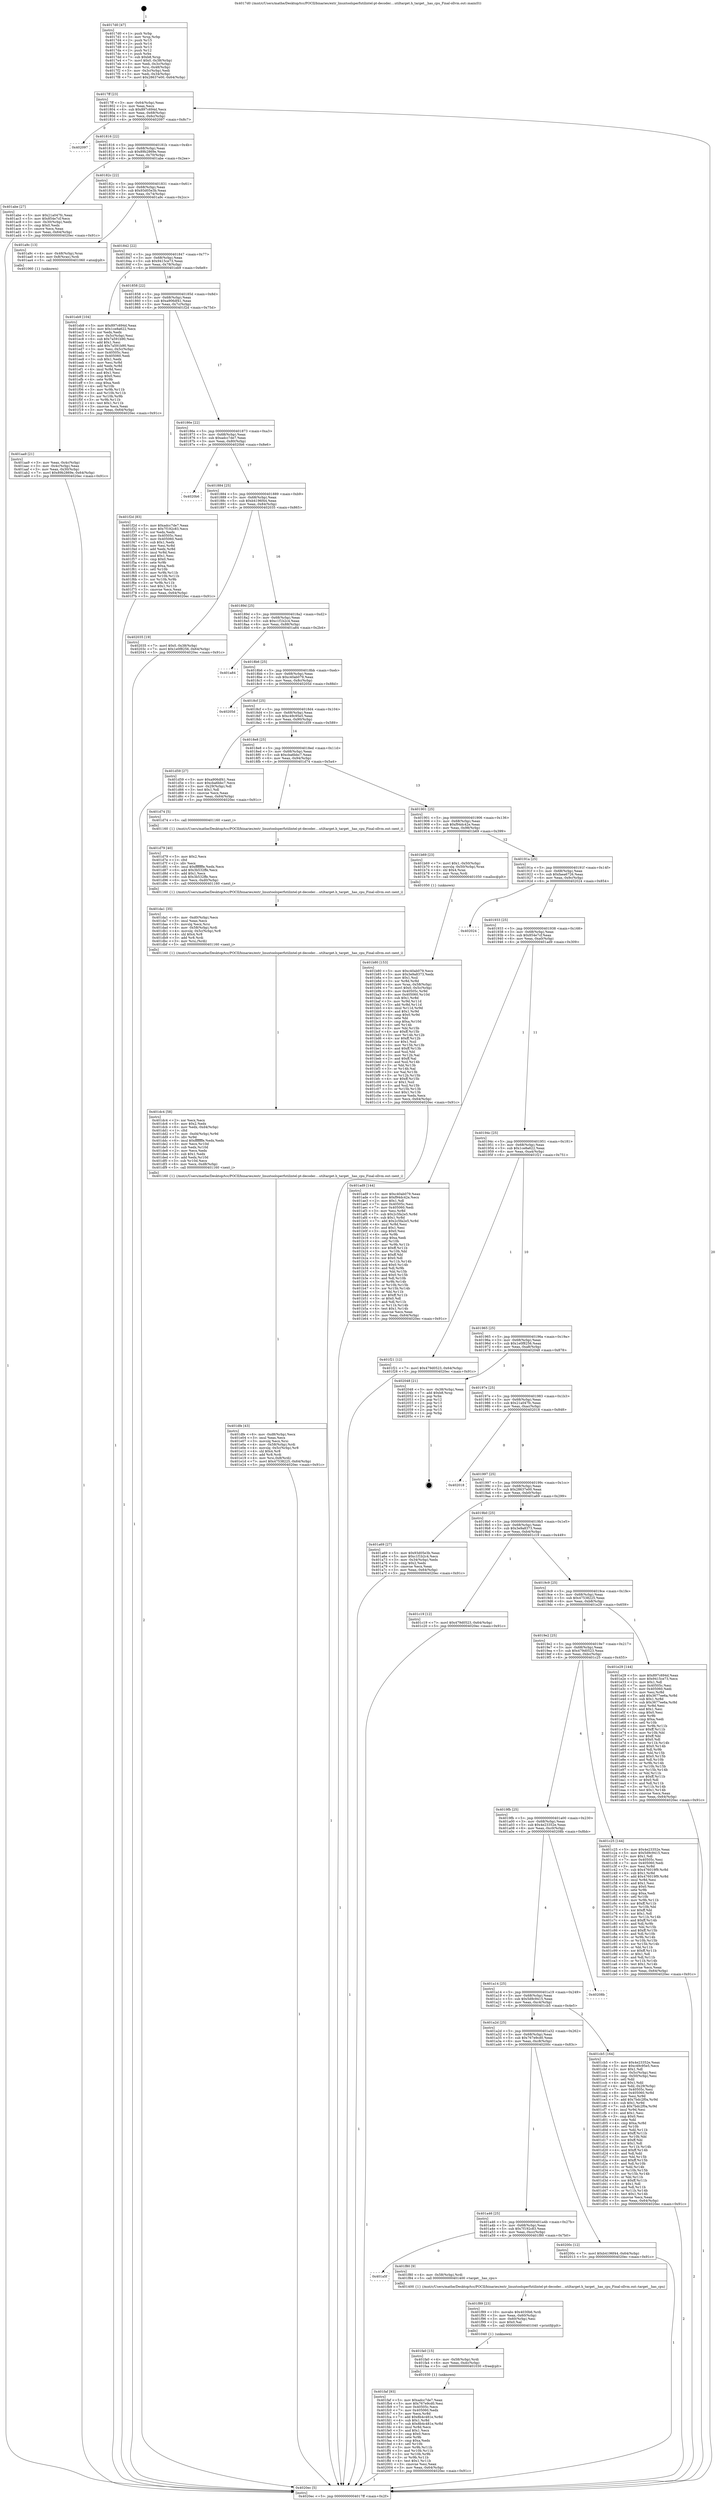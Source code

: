 digraph "0x4017d0" {
  label = "0x4017d0 (/mnt/c/Users/mathe/Desktop/tcc/POCII/binaries/extr_linuxtoolsperfutilintel-pt-decoder....utiltarget.h_target__has_cpu_Final-ollvm.out::main(0))"
  labelloc = "t"
  node[shape=record]

  Entry [label="",width=0.3,height=0.3,shape=circle,fillcolor=black,style=filled]
  "0x4017ff" [label="{
     0x4017ff [23]\l
     | [instrs]\l
     &nbsp;&nbsp;0x4017ff \<+3\>: mov -0x64(%rbp),%eax\l
     &nbsp;&nbsp;0x401802 \<+2\>: mov %eax,%ecx\l
     &nbsp;&nbsp;0x401804 \<+6\>: sub $0x897c694d,%ecx\l
     &nbsp;&nbsp;0x40180a \<+3\>: mov %eax,-0x68(%rbp)\l
     &nbsp;&nbsp;0x40180d \<+3\>: mov %ecx,-0x6c(%rbp)\l
     &nbsp;&nbsp;0x401810 \<+6\>: je 0000000000402097 \<main+0x8c7\>\l
  }"]
  "0x402097" [label="{
     0x402097\l
  }", style=dashed]
  "0x401816" [label="{
     0x401816 [22]\l
     | [instrs]\l
     &nbsp;&nbsp;0x401816 \<+5\>: jmp 000000000040181b \<main+0x4b\>\l
     &nbsp;&nbsp;0x40181b \<+3\>: mov -0x68(%rbp),%eax\l
     &nbsp;&nbsp;0x40181e \<+5\>: sub $0x89b2869e,%eax\l
     &nbsp;&nbsp;0x401823 \<+3\>: mov %eax,-0x70(%rbp)\l
     &nbsp;&nbsp;0x401826 \<+6\>: je 0000000000401abe \<main+0x2ee\>\l
  }"]
  Exit [label="",width=0.3,height=0.3,shape=circle,fillcolor=black,style=filled,peripheries=2]
  "0x401abe" [label="{
     0x401abe [27]\l
     | [instrs]\l
     &nbsp;&nbsp;0x401abe \<+5\>: mov $0x21a047fc,%eax\l
     &nbsp;&nbsp;0x401ac3 \<+5\>: mov $0x854e7cf,%ecx\l
     &nbsp;&nbsp;0x401ac8 \<+3\>: mov -0x30(%rbp),%edx\l
     &nbsp;&nbsp;0x401acb \<+3\>: cmp $0x0,%edx\l
     &nbsp;&nbsp;0x401ace \<+3\>: cmove %ecx,%eax\l
     &nbsp;&nbsp;0x401ad1 \<+3\>: mov %eax,-0x64(%rbp)\l
     &nbsp;&nbsp;0x401ad4 \<+5\>: jmp 00000000004020ec \<main+0x91c\>\l
  }"]
  "0x40182c" [label="{
     0x40182c [22]\l
     | [instrs]\l
     &nbsp;&nbsp;0x40182c \<+5\>: jmp 0000000000401831 \<main+0x61\>\l
     &nbsp;&nbsp;0x401831 \<+3\>: mov -0x68(%rbp),%eax\l
     &nbsp;&nbsp;0x401834 \<+5\>: sub $0x93d05e3b,%eax\l
     &nbsp;&nbsp;0x401839 \<+3\>: mov %eax,-0x74(%rbp)\l
     &nbsp;&nbsp;0x40183c \<+6\>: je 0000000000401a9c \<main+0x2cc\>\l
  }"]
  "0x401faf" [label="{
     0x401faf [93]\l
     | [instrs]\l
     &nbsp;&nbsp;0x401faf \<+5\>: mov $0xadcc7de7,%eax\l
     &nbsp;&nbsp;0x401fb4 \<+5\>: mov $0x767e9cd0,%esi\l
     &nbsp;&nbsp;0x401fb9 \<+7\>: mov 0x40505c,%ecx\l
     &nbsp;&nbsp;0x401fc0 \<+7\>: mov 0x405060,%edx\l
     &nbsp;&nbsp;0x401fc7 \<+3\>: mov %ecx,%r8d\l
     &nbsp;&nbsp;0x401fca \<+7\>: add $0x8b4c481e,%r8d\l
     &nbsp;&nbsp;0x401fd1 \<+4\>: sub $0x1,%r8d\l
     &nbsp;&nbsp;0x401fd5 \<+7\>: sub $0x8b4c481e,%r8d\l
     &nbsp;&nbsp;0x401fdc \<+4\>: imul %r8d,%ecx\l
     &nbsp;&nbsp;0x401fe0 \<+3\>: and $0x1,%ecx\l
     &nbsp;&nbsp;0x401fe3 \<+3\>: cmp $0x0,%ecx\l
     &nbsp;&nbsp;0x401fe6 \<+4\>: sete %r9b\l
     &nbsp;&nbsp;0x401fea \<+3\>: cmp $0xa,%edx\l
     &nbsp;&nbsp;0x401fed \<+4\>: setl %r10b\l
     &nbsp;&nbsp;0x401ff1 \<+3\>: mov %r9b,%r11b\l
     &nbsp;&nbsp;0x401ff4 \<+3\>: and %r10b,%r11b\l
     &nbsp;&nbsp;0x401ff7 \<+3\>: xor %r10b,%r9b\l
     &nbsp;&nbsp;0x401ffa \<+3\>: or %r9b,%r11b\l
     &nbsp;&nbsp;0x401ffd \<+4\>: test $0x1,%r11b\l
     &nbsp;&nbsp;0x402001 \<+3\>: cmovne %esi,%eax\l
     &nbsp;&nbsp;0x402004 \<+3\>: mov %eax,-0x64(%rbp)\l
     &nbsp;&nbsp;0x402007 \<+5\>: jmp 00000000004020ec \<main+0x91c\>\l
  }"]
  "0x401a9c" [label="{
     0x401a9c [13]\l
     | [instrs]\l
     &nbsp;&nbsp;0x401a9c \<+4\>: mov -0x48(%rbp),%rax\l
     &nbsp;&nbsp;0x401aa0 \<+4\>: mov 0x8(%rax),%rdi\l
     &nbsp;&nbsp;0x401aa4 \<+5\>: call 0000000000401060 \<atoi@plt\>\l
     | [calls]\l
     &nbsp;&nbsp;0x401060 \{1\} (unknown)\l
  }"]
  "0x401842" [label="{
     0x401842 [22]\l
     | [instrs]\l
     &nbsp;&nbsp;0x401842 \<+5\>: jmp 0000000000401847 \<main+0x77\>\l
     &nbsp;&nbsp;0x401847 \<+3\>: mov -0x68(%rbp),%eax\l
     &nbsp;&nbsp;0x40184a \<+5\>: sub $0x9415ce73,%eax\l
     &nbsp;&nbsp;0x40184f \<+3\>: mov %eax,-0x78(%rbp)\l
     &nbsp;&nbsp;0x401852 \<+6\>: je 0000000000401eb9 \<main+0x6e9\>\l
  }"]
  "0x401fa0" [label="{
     0x401fa0 [15]\l
     | [instrs]\l
     &nbsp;&nbsp;0x401fa0 \<+4\>: mov -0x58(%rbp),%rdi\l
     &nbsp;&nbsp;0x401fa4 \<+6\>: mov %eax,-0xdc(%rbp)\l
     &nbsp;&nbsp;0x401faa \<+5\>: call 0000000000401030 \<free@plt\>\l
     | [calls]\l
     &nbsp;&nbsp;0x401030 \{1\} (unknown)\l
  }"]
  "0x401eb9" [label="{
     0x401eb9 [104]\l
     | [instrs]\l
     &nbsp;&nbsp;0x401eb9 \<+5\>: mov $0x897c694d,%eax\l
     &nbsp;&nbsp;0x401ebe \<+5\>: mov $0x1ce8a622,%ecx\l
     &nbsp;&nbsp;0x401ec3 \<+2\>: xor %edx,%edx\l
     &nbsp;&nbsp;0x401ec5 \<+3\>: mov -0x5c(%rbp),%esi\l
     &nbsp;&nbsp;0x401ec8 \<+6\>: sub $0x7a591b90,%esi\l
     &nbsp;&nbsp;0x401ece \<+3\>: add $0x1,%esi\l
     &nbsp;&nbsp;0x401ed1 \<+6\>: add $0x7a591b90,%esi\l
     &nbsp;&nbsp;0x401ed7 \<+3\>: mov %esi,-0x5c(%rbp)\l
     &nbsp;&nbsp;0x401eda \<+7\>: mov 0x40505c,%esi\l
     &nbsp;&nbsp;0x401ee1 \<+7\>: mov 0x405060,%edi\l
     &nbsp;&nbsp;0x401ee8 \<+3\>: sub $0x1,%edx\l
     &nbsp;&nbsp;0x401eeb \<+3\>: mov %esi,%r8d\l
     &nbsp;&nbsp;0x401eee \<+3\>: add %edx,%r8d\l
     &nbsp;&nbsp;0x401ef1 \<+4\>: imul %r8d,%esi\l
     &nbsp;&nbsp;0x401ef5 \<+3\>: and $0x1,%esi\l
     &nbsp;&nbsp;0x401ef8 \<+3\>: cmp $0x0,%esi\l
     &nbsp;&nbsp;0x401efb \<+4\>: sete %r9b\l
     &nbsp;&nbsp;0x401eff \<+3\>: cmp $0xa,%edi\l
     &nbsp;&nbsp;0x401f02 \<+4\>: setl %r10b\l
     &nbsp;&nbsp;0x401f06 \<+3\>: mov %r9b,%r11b\l
     &nbsp;&nbsp;0x401f09 \<+3\>: and %r10b,%r11b\l
     &nbsp;&nbsp;0x401f0c \<+3\>: xor %r10b,%r9b\l
     &nbsp;&nbsp;0x401f0f \<+3\>: or %r9b,%r11b\l
     &nbsp;&nbsp;0x401f12 \<+4\>: test $0x1,%r11b\l
     &nbsp;&nbsp;0x401f16 \<+3\>: cmovne %ecx,%eax\l
     &nbsp;&nbsp;0x401f19 \<+3\>: mov %eax,-0x64(%rbp)\l
     &nbsp;&nbsp;0x401f1c \<+5\>: jmp 00000000004020ec \<main+0x91c\>\l
  }"]
  "0x401858" [label="{
     0x401858 [22]\l
     | [instrs]\l
     &nbsp;&nbsp;0x401858 \<+5\>: jmp 000000000040185d \<main+0x8d\>\l
     &nbsp;&nbsp;0x40185d \<+3\>: mov -0x68(%rbp),%eax\l
     &nbsp;&nbsp;0x401860 \<+5\>: sub $0xa906df41,%eax\l
     &nbsp;&nbsp;0x401865 \<+3\>: mov %eax,-0x7c(%rbp)\l
     &nbsp;&nbsp;0x401868 \<+6\>: je 0000000000401f2d \<main+0x75d\>\l
  }"]
  "0x401f89" [label="{
     0x401f89 [23]\l
     | [instrs]\l
     &nbsp;&nbsp;0x401f89 \<+10\>: movabs $0x4030b6,%rdi\l
     &nbsp;&nbsp;0x401f93 \<+3\>: mov %eax,-0x60(%rbp)\l
     &nbsp;&nbsp;0x401f96 \<+3\>: mov -0x60(%rbp),%esi\l
     &nbsp;&nbsp;0x401f99 \<+2\>: mov $0x0,%al\l
     &nbsp;&nbsp;0x401f9b \<+5\>: call 0000000000401040 \<printf@plt\>\l
     | [calls]\l
     &nbsp;&nbsp;0x401040 \{1\} (unknown)\l
  }"]
  "0x401f2d" [label="{
     0x401f2d [83]\l
     | [instrs]\l
     &nbsp;&nbsp;0x401f2d \<+5\>: mov $0xadcc7de7,%eax\l
     &nbsp;&nbsp;0x401f32 \<+5\>: mov $0x7f192c83,%ecx\l
     &nbsp;&nbsp;0x401f37 \<+2\>: xor %edx,%edx\l
     &nbsp;&nbsp;0x401f39 \<+7\>: mov 0x40505c,%esi\l
     &nbsp;&nbsp;0x401f40 \<+7\>: mov 0x405060,%edi\l
     &nbsp;&nbsp;0x401f47 \<+3\>: sub $0x1,%edx\l
     &nbsp;&nbsp;0x401f4a \<+3\>: mov %esi,%r8d\l
     &nbsp;&nbsp;0x401f4d \<+3\>: add %edx,%r8d\l
     &nbsp;&nbsp;0x401f50 \<+4\>: imul %r8d,%esi\l
     &nbsp;&nbsp;0x401f54 \<+3\>: and $0x1,%esi\l
     &nbsp;&nbsp;0x401f57 \<+3\>: cmp $0x0,%esi\l
     &nbsp;&nbsp;0x401f5a \<+4\>: sete %r9b\l
     &nbsp;&nbsp;0x401f5e \<+3\>: cmp $0xa,%edi\l
     &nbsp;&nbsp;0x401f61 \<+4\>: setl %r10b\l
     &nbsp;&nbsp;0x401f65 \<+3\>: mov %r9b,%r11b\l
     &nbsp;&nbsp;0x401f68 \<+3\>: and %r10b,%r11b\l
     &nbsp;&nbsp;0x401f6b \<+3\>: xor %r10b,%r9b\l
     &nbsp;&nbsp;0x401f6e \<+3\>: or %r9b,%r11b\l
     &nbsp;&nbsp;0x401f71 \<+4\>: test $0x1,%r11b\l
     &nbsp;&nbsp;0x401f75 \<+3\>: cmovne %ecx,%eax\l
     &nbsp;&nbsp;0x401f78 \<+3\>: mov %eax,-0x64(%rbp)\l
     &nbsp;&nbsp;0x401f7b \<+5\>: jmp 00000000004020ec \<main+0x91c\>\l
  }"]
  "0x40186e" [label="{
     0x40186e [22]\l
     | [instrs]\l
     &nbsp;&nbsp;0x40186e \<+5\>: jmp 0000000000401873 \<main+0xa3\>\l
     &nbsp;&nbsp;0x401873 \<+3\>: mov -0x68(%rbp),%eax\l
     &nbsp;&nbsp;0x401876 \<+5\>: sub $0xadcc7de7,%eax\l
     &nbsp;&nbsp;0x40187b \<+3\>: mov %eax,-0x80(%rbp)\l
     &nbsp;&nbsp;0x40187e \<+6\>: je 00000000004020b6 \<main+0x8e6\>\l
  }"]
  "0x401a5f" [label="{
     0x401a5f\l
  }", style=dashed]
  "0x4020b6" [label="{
     0x4020b6\l
  }", style=dashed]
  "0x401884" [label="{
     0x401884 [25]\l
     | [instrs]\l
     &nbsp;&nbsp;0x401884 \<+5\>: jmp 0000000000401889 \<main+0xb9\>\l
     &nbsp;&nbsp;0x401889 \<+3\>: mov -0x68(%rbp),%eax\l
     &nbsp;&nbsp;0x40188c \<+5\>: sub $0xb4196f44,%eax\l
     &nbsp;&nbsp;0x401891 \<+6\>: mov %eax,-0x84(%rbp)\l
     &nbsp;&nbsp;0x401897 \<+6\>: je 0000000000402035 \<main+0x865\>\l
  }"]
  "0x401f80" [label="{
     0x401f80 [9]\l
     | [instrs]\l
     &nbsp;&nbsp;0x401f80 \<+4\>: mov -0x58(%rbp),%rdi\l
     &nbsp;&nbsp;0x401f84 \<+5\>: call 0000000000401400 \<target__has_cpu\>\l
     | [calls]\l
     &nbsp;&nbsp;0x401400 \{1\} (/mnt/c/Users/mathe/Desktop/tcc/POCII/binaries/extr_linuxtoolsperfutilintel-pt-decoder....utiltarget.h_target__has_cpu_Final-ollvm.out::target__has_cpu)\l
  }"]
  "0x402035" [label="{
     0x402035 [19]\l
     | [instrs]\l
     &nbsp;&nbsp;0x402035 \<+7\>: movl $0x0,-0x38(%rbp)\l
     &nbsp;&nbsp;0x40203c \<+7\>: movl $0x1e0f8256,-0x64(%rbp)\l
     &nbsp;&nbsp;0x402043 \<+5\>: jmp 00000000004020ec \<main+0x91c\>\l
  }"]
  "0x40189d" [label="{
     0x40189d [25]\l
     | [instrs]\l
     &nbsp;&nbsp;0x40189d \<+5\>: jmp 00000000004018a2 \<main+0xd2\>\l
     &nbsp;&nbsp;0x4018a2 \<+3\>: mov -0x68(%rbp),%eax\l
     &nbsp;&nbsp;0x4018a5 \<+5\>: sub $0xc1f1b2c4,%eax\l
     &nbsp;&nbsp;0x4018aa \<+6\>: mov %eax,-0x88(%rbp)\l
     &nbsp;&nbsp;0x4018b0 \<+6\>: je 0000000000401a84 \<main+0x2b4\>\l
  }"]
  "0x401a46" [label="{
     0x401a46 [25]\l
     | [instrs]\l
     &nbsp;&nbsp;0x401a46 \<+5\>: jmp 0000000000401a4b \<main+0x27b\>\l
     &nbsp;&nbsp;0x401a4b \<+3\>: mov -0x68(%rbp),%eax\l
     &nbsp;&nbsp;0x401a4e \<+5\>: sub $0x7f192c83,%eax\l
     &nbsp;&nbsp;0x401a53 \<+6\>: mov %eax,-0xcc(%rbp)\l
     &nbsp;&nbsp;0x401a59 \<+6\>: je 0000000000401f80 \<main+0x7b0\>\l
  }"]
  "0x401a84" [label="{
     0x401a84\l
  }", style=dashed]
  "0x4018b6" [label="{
     0x4018b6 [25]\l
     | [instrs]\l
     &nbsp;&nbsp;0x4018b6 \<+5\>: jmp 00000000004018bb \<main+0xeb\>\l
     &nbsp;&nbsp;0x4018bb \<+3\>: mov -0x68(%rbp),%eax\l
     &nbsp;&nbsp;0x4018be \<+5\>: sub $0xc40ab079,%eax\l
     &nbsp;&nbsp;0x4018c3 \<+6\>: mov %eax,-0x8c(%rbp)\l
     &nbsp;&nbsp;0x4018c9 \<+6\>: je 000000000040205d \<main+0x88d\>\l
  }"]
  "0x40200c" [label="{
     0x40200c [12]\l
     | [instrs]\l
     &nbsp;&nbsp;0x40200c \<+7\>: movl $0xb4196f44,-0x64(%rbp)\l
     &nbsp;&nbsp;0x402013 \<+5\>: jmp 00000000004020ec \<main+0x91c\>\l
  }"]
  "0x40205d" [label="{
     0x40205d\l
  }", style=dashed]
  "0x4018cf" [label="{
     0x4018cf [25]\l
     | [instrs]\l
     &nbsp;&nbsp;0x4018cf \<+5\>: jmp 00000000004018d4 \<main+0x104\>\l
     &nbsp;&nbsp;0x4018d4 \<+3\>: mov -0x68(%rbp),%eax\l
     &nbsp;&nbsp;0x4018d7 \<+5\>: sub $0xc49c95e5,%eax\l
     &nbsp;&nbsp;0x4018dc \<+6\>: mov %eax,-0x90(%rbp)\l
     &nbsp;&nbsp;0x4018e2 \<+6\>: je 0000000000401d59 \<main+0x589\>\l
  }"]
  "0x401dfe" [label="{
     0x401dfe [43]\l
     | [instrs]\l
     &nbsp;&nbsp;0x401dfe \<+6\>: mov -0xd8(%rbp),%ecx\l
     &nbsp;&nbsp;0x401e04 \<+3\>: imul %eax,%ecx\l
     &nbsp;&nbsp;0x401e07 \<+3\>: movslq %ecx,%rsi\l
     &nbsp;&nbsp;0x401e0a \<+4\>: mov -0x58(%rbp),%rdi\l
     &nbsp;&nbsp;0x401e0e \<+4\>: movslq -0x5c(%rbp),%r8\l
     &nbsp;&nbsp;0x401e12 \<+4\>: shl $0x4,%r8\l
     &nbsp;&nbsp;0x401e16 \<+3\>: add %r8,%rdi\l
     &nbsp;&nbsp;0x401e19 \<+4\>: mov %rsi,0x8(%rdi)\l
     &nbsp;&nbsp;0x401e1d \<+7\>: movl $0x47538225,-0x64(%rbp)\l
     &nbsp;&nbsp;0x401e24 \<+5\>: jmp 00000000004020ec \<main+0x91c\>\l
  }"]
  "0x401d59" [label="{
     0x401d59 [27]\l
     | [instrs]\l
     &nbsp;&nbsp;0x401d59 \<+5\>: mov $0xa906df41,%eax\l
     &nbsp;&nbsp;0x401d5e \<+5\>: mov $0xcba6bbc7,%ecx\l
     &nbsp;&nbsp;0x401d63 \<+3\>: mov -0x29(%rbp),%dl\l
     &nbsp;&nbsp;0x401d66 \<+3\>: test $0x1,%dl\l
     &nbsp;&nbsp;0x401d69 \<+3\>: cmovne %ecx,%eax\l
     &nbsp;&nbsp;0x401d6c \<+3\>: mov %eax,-0x64(%rbp)\l
     &nbsp;&nbsp;0x401d6f \<+5\>: jmp 00000000004020ec \<main+0x91c\>\l
  }"]
  "0x4018e8" [label="{
     0x4018e8 [25]\l
     | [instrs]\l
     &nbsp;&nbsp;0x4018e8 \<+5\>: jmp 00000000004018ed \<main+0x11d\>\l
     &nbsp;&nbsp;0x4018ed \<+3\>: mov -0x68(%rbp),%eax\l
     &nbsp;&nbsp;0x4018f0 \<+5\>: sub $0xcba6bbc7,%eax\l
     &nbsp;&nbsp;0x4018f5 \<+6\>: mov %eax,-0x94(%rbp)\l
     &nbsp;&nbsp;0x4018fb \<+6\>: je 0000000000401d74 \<main+0x5a4\>\l
  }"]
  "0x401dc4" [label="{
     0x401dc4 [58]\l
     | [instrs]\l
     &nbsp;&nbsp;0x401dc4 \<+2\>: xor %ecx,%ecx\l
     &nbsp;&nbsp;0x401dc6 \<+5\>: mov $0x2,%edx\l
     &nbsp;&nbsp;0x401dcb \<+6\>: mov %edx,-0xd4(%rbp)\l
     &nbsp;&nbsp;0x401dd1 \<+1\>: cltd\l
     &nbsp;&nbsp;0x401dd2 \<+7\>: mov -0xd4(%rbp),%r9d\l
     &nbsp;&nbsp;0x401dd9 \<+3\>: idiv %r9d\l
     &nbsp;&nbsp;0x401ddc \<+6\>: imul $0xfffffffe,%edx,%edx\l
     &nbsp;&nbsp;0x401de2 \<+3\>: mov %ecx,%r10d\l
     &nbsp;&nbsp;0x401de5 \<+3\>: sub %edx,%r10d\l
     &nbsp;&nbsp;0x401de8 \<+2\>: mov %ecx,%edx\l
     &nbsp;&nbsp;0x401dea \<+3\>: sub $0x1,%edx\l
     &nbsp;&nbsp;0x401ded \<+3\>: add %edx,%r10d\l
     &nbsp;&nbsp;0x401df0 \<+3\>: sub %r10d,%ecx\l
     &nbsp;&nbsp;0x401df3 \<+6\>: mov %ecx,-0xd8(%rbp)\l
     &nbsp;&nbsp;0x401df9 \<+5\>: call 0000000000401160 \<next_i\>\l
     | [calls]\l
     &nbsp;&nbsp;0x401160 \{1\} (/mnt/c/Users/mathe/Desktop/tcc/POCII/binaries/extr_linuxtoolsperfutilintel-pt-decoder....utiltarget.h_target__has_cpu_Final-ollvm.out::next_i)\l
  }"]
  "0x401d74" [label="{
     0x401d74 [5]\l
     | [instrs]\l
     &nbsp;&nbsp;0x401d74 \<+5\>: call 0000000000401160 \<next_i\>\l
     | [calls]\l
     &nbsp;&nbsp;0x401160 \{1\} (/mnt/c/Users/mathe/Desktop/tcc/POCII/binaries/extr_linuxtoolsperfutilintel-pt-decoder....utiltarget.h_target__has_cpu_Final-ollvm.out::next_i)\l
  }"]
  "0x401901" [label="{
     0x401901 [25]\l
     | [instrs]\l
     &nbsp;&nbsp;0x401901 \<+5\>: jmp 0000000000401906 \<main+0x136\>\l
     &nbsp;&nbsp;0x401906 \<+3\>: mov -0x68(%rbp),%eax\l
     &nbsp;&nbsp;0x401909 \<+5\>: sub $0xf94dc42e,%eax\l
     &nbsp;&nbsp;0x40190e \<+6\>: mov %eax,-0x98(%rbp)\l
     &nbsp;&nbsp;0x401914 \<+6\>: je 0000000000401b69 \<main+0x399\>\l
  }"]
  "0x401da1" [label="{
     0x401da1 [35]\l
     | [instrs]\l
     &nbsp;&nbsp;0x401da1 \<+6\>: mov -0xd0(%rbp),%ecx\l
     &nbsp;&nbsp;0x401da7 \<+3\>: imul %eax,%ecx\l
     &nbsp;&nbsp;0x401daa \<+3\>: movslq %ecx,%rsi\l
     &nbsp;&nbsp;0x401dad \<+4\>: mov -0x58(%rbp),%rdi\l
     &nbsp;&nbsp;0x401db1 \<+4\>: movslq -0x5c(%rbp),%r8\l
     &nbsp;&nbsp;0x401db5 \<+4\>: shl $0x4,%r8\l
     &nbsp;&nbsp;0x401db9 \<+3\>: add %r8,%rdi\l
     &nbsp;&nbsp;0x401dbc \<+3\>: mov %rsi,(%rdi)\l
     &nbsp;&nbsp;0x401dbf \<+5\>: call 0000000000401160 \<next_i\>\l
     | [calls]\l
     &nbsp;&nbsp;0x401160 \{1\} (/mnt/c/Users/mathe/Desktop/tcc/POCII/binaries/extr_linuxtoolsperfutilintel-pt-decoder....utiltarget.h_target__has_cpu_Final-ollvm.out::next_i)\l
  }"]
  "0x401b69" [label="{
     0x401b69 [23]\l
     | [instrs]\l
     &nbsp;&nbsp;0x401b69 \<+7\>: movl $0x1,-0x50(%rbp)\l
     &nbsp;&nbsp;0x401b70 \<+4\>: movslq -0x50(%rbp),%rax\l
     &nbsp;&nbsp;0x401b74 \<+4\>: shl $0x4,%rax\l
     &nbsp;&nbsp;0x401b78 \<+3\>: mov %rax,%rdi\l
     &nbsp;&nbsp;0x401b7b \<+5\>: call 0000000000401050 \<malloc@plt\>\l
     | [calls]\l
     &nbsp;&nbsp;0x401050 \{1\} (unknown)\l
  }"]
  "0x40191a" [label="{
     0x40191a [25]\l
     | [instrs]\l
     &nbsp;&nbsp;0x40191a \<+5\>: jmp 000000000040191f \<main+0x14f\>\l
     &nbsp;&nbsp;0x40191f \<+3\>: mov -0x68(%rbp),%eax\l
     &nbsp;&nbsp;0x401922 \<+5\>: sub $0xfaea6726,%eax\l
     &nbsp;&nbsp;0x401927 \<+6\>: mov %eax,-0x9c(%rbp)\l
     &nbsp;&nbsp;0x40192d \<+6\>: je 0000000000402024 \<main+0x854\>\l
  }"]
  "0x401d79" [label="{
     0x401d79 [40]\l
     | [instrs]\l
     &nbsp;&nbsp;0x401d79 \<+5\>: mov $0x2,%ecx\l
     &nbsp;&nbsp;0x401d7e \<+1\>: cltd\l
     &nbsp;&nbsp;0x401d7f \<+2\>: idiv %ecx\l
     &nbsp;&nbsp;0x401d81 \<+6\>: imul $0xfffffffe,%edx,%ecx\l
     &nbsp;&nbsp;0x401d87 \<+6\>: add $0x3b532ffe,%ecx\l
     &nbsp;&nbsp;0x401d8d \<+3\>: add $0x1,%ecx\l
     &nbsp;&nbsp;0x401d90 \<+6\>: sub $0x3b532ffe,%ecx\l
     &nbsp;&nbsp;0x401d96 \<+6\>: mov %ecx,-0xd0(%rbp)\l
     &nbsp;&nbsp;0x401d9c \<+5\>: call 0000000000401160 \<next_i\>\l
     | [calls]\l
     &nbsp;&nbsp;0x401160 \{1\} (/mnt/c/Users/mathe/Desktop/tcc/POCII/binaries/extr_linuxtoolsperfutilintel-pt-decoder....utiltarget.h_target__has_cpu_Final-ollvm.out::next_i)\l
  }"]
  "0x402024" [label="{
     0x402024\l
  }", style=dashed]
  "0x401933" [label="{
     0x401933 [25]\l
     | [instrs]\l
     &nbsp;&nbsp;0x401933 \<+5\>: jmp 0000000000401938 \<main+0x168\>\l
     &nbsp;&nbsp;0x401938 \<+3\>: mov -0x68(%rbp),%eax\l
     &nbsp;&nbsp;0x40193b \<+5\>: sub $0x854e7cf,%eax\l
     &nbsp;&nbsp;0x401940 \<+6\>: mov %eax,-0xa0(%rbp)\l
     &nbsp;&nbsp;0x401946 \<+6\>: je 0000000000401ad9 \<main+0x309\>\l
  }"]
  "0x401a2d" [label="{
     0x401a2d [25]\l
     | [instrs]\l
     &nbsp;&nbsp;0x401a2d \<+5\>: jmp 0000000000401a32 \<main+0x262\>\l
     &nbsp;&nbsp;0x401a32 \<+3\>: mov -0x68(%rbp),%eax\l
     &nbsp;&nbsp;0x401a35 \<+5\>: sub $0x767e9cd0,%eax\l
     &nbsp;&nbsp;0x401a3a \<+6\>: mov %eax,-0xc8(%rbp)\l
     &nbsp;&nbsp;0x401a40 \<+6\>: je 000000000040200c \<main+0x83c\>\l
  }"]
  "0x401ad9" [label="{
     0x401ad9 [144]\l
     | [instrs]\l
     &nbsp;&nbsp;0x401ad9 \<+5\>: mov $0xc40ab079,%eax\l
     &nbsp;&nbsp;0x401ade \<+5\>: mov $0xf94dc42e,%ecx\l
     &nbsp;&nbsp;0x401ae3 \<+2\>: mov $0x1,%dl\l
     &nbsp;&nbsp;0x401ae5 \<+7\>: mov 0x40505c,%esi\l
     &nbsp;&nbsp;0x401aec \<+7\>: mov 0x405060,%edi\l
     &nbsp;&nbsp;0x401af3 \<+3\>: mov %esi,%r8d\l
     &nbsp;&nbsp;0x401af6 \<+7\>: sub $0x2c5fa2e5,%r8d\l
     &nbsp;&nbsp;0x401afd \<+4\>: sub $0x1,%r8d\l
     &nbsp;&nbsp;0x401b01 \<+7\>: add $0x2c5fa2e5,%r8d\l
     &nbsp;&nbsp;0x401b08 \<+4\>: imul %r8d,%esi\l
     &nbsp;&nbsp;0x401b0c \<+3\>: and $0x1,%esi\l
     &nbsp;&nbsp;0x401b0f \<+3\>: cmp $0x0,%esi\l
     &nbsp;&nbsp;0x401b12 \<+4\>: sete %r9b\l
     &nbsp;&nbsp;0x401b16 \<+3\>: cmp $0xa,%edi\l
     &nbsp;&nbsp;0x401b19 \<+4\>: setl %r10b\l
     &nbsp;&nbsp;0x401b1d \<+3\>: mov %r9b,%r11b\l
     &nbsp;&nbsp;0x401b20 \<+4\>: xor $0xff,%r11b\l
     &nbsp;&nbsp;0x401b24 \<+3\>: mov %r10b,%bl\l
     &nbsp;&nbsp;0x401b27 \<+3\>: xor $0xff,%bl\l
     &nbsp;&nbsp;0x401b2a \<+3\>: xor $0x0,%dl\l
     &nbsp;&nbsp;0x401b2d \<+3\>: mov %r11b,%r14b\l
     &nbsp;&nbsp;0x401b30 \<+4\>: and $0x0,%r14b\l
     &nbsp;&nbsp;0x401b34 \<+3\>: and %dl,%r9b\l
     &nbsp;&nbsp;0x401b37 \<+3\>: mov %bl,%r15b\l
     &nbsp;&nbsp;0x401b3a \<+4\>: and $0x0,%r15b\l
     &nbsp;&nbsp;0x401b3e \<+3\>: and %dl,%r10b\l
     &nbsp;&nbsp;0x401b41 \<+3\>: or %r9b,%r14b\l
     &nbsp;&nbsp;0x401b44 \<+3\>: or %r10b,%r15b\l
     &nbsp;&nbsp;0x401b47 \<+3\>: xor %r15b,%r14b\l
     &nbsp;&nbsp;0x401b4a \<+3\>: or %bl,%r11b\l
     &nbsp;&nbsp;0x401b4d \<+4\>: xor $0xff,%r11b\l
     &nbsp;&nbsp;0x401b51 \<+3\>: or $0x0,%dl\l
     &nbsp;&nbsp;0x401b54 \<+3\>: and %dl,%r11b\l
     &nbsp;&nbsp;0x401b57 \<+3\>: or %r11b,%r14b\l
     &nbsp;&nbsp;0x401b5a \<+4\>: test $0x1,%r14b\l
     &nbsp;&nbsp;0x401b5e \<+3\>: cmovne %ecx,%eax\l
     &nbsp;&nbsp;0x401b61 \<+3\>: mov %eax,-0x64(%rbp)\l
     &nbsp;&nbsp;0x401b64 \<+5\>: jmp 00000000004020ec \<main+0x91c\>\l
  }"]
  "0x40194c" [label="{
     0x40194c [25]\l
     | [instrs]\l
     &nbsp;&nbsp;0x40194c \<+5\>: jmp 0000000000401951 \<main+0x181\>\l
     &nbsp;&nbsp;0x401951 \<+3\>: mov -0x68(%rbp),%eax\l
     &nbsp;&nbsp;0x401954 \<+5\>: sub $0x1ce8a622,%eax\l
     &nbsp;&nbsp;0x401959 \<+6\>: mov %eax,-0xa4(%rbp)\l
     &nbsp;&nbsp;0x40195f \<+6\>: je 0000000000401f21 \<main+0x751\>\l
  }"]
  "0x401cb5" [label="{
     0x401cb5 [164]\l
     | [instrs]\l
     &nbsp;&nbsp;0x401cb5 \<+5\>: mov $0x4e23352e,%eax\l
     &nbsp;&nbsp;0x401cba \<+5\>: mov $0xc49c95e5,%ecx\l
     &nbsp;&nbsp;0x401cbf \<+2\>: mov $0x1,%dl\l
     &nbsp;&nbsp;0x401cc1 \<+3\>: mov -0x5c(%rbp),%esi\l
     &nbsp;&nbsp;0x401cc4 \<+3\>: cmp -0x50(%rbp),%esi\l
     &nbsp;&nbsp;0x401cc7 \<+4\>: setl %dil\l
     &nbsp;&nbsp;0x401ccb \<+4\>: and $0x1,%dil\l
     &nbsp;&nbsp;0x401ccf \<+4\>: mov %dil,-0x29(%rbp)\l
     &nbsp;&nbsp;0x401cd3 \<+7\>: mov 0x40505c,%esi\l
     &nbsp;&nbsp;0x401cda \<+8\>: mov 0x405060,%r8d\l
     &nbsp;&nbsp;0x401ce2 \<+3\>: mov %esi,%r9d\l
     &nbsp;&nbsp;0x401ce5 \<+7\>: add $0x7bdc2f0a,%r9d\l
     &nbsp;&nbsp;0x401cec \<+4\>: sub $0x1,%r9d\l
     &nbsp;&nbsp;0x401cf0 \<+7\>: sub $0x7bdc2f0a,%r9d\l
     &nbsp;&nbsp;0x401cf7 \<+4\>: imul %r9d,%esi\l
     &nbsp;&nbsp;0x401cfb \<+3\>: and $0x1,%esi\l
     &nbsp;&nbsp;0x401cfe \<+3\>: cmp $0x0,%esi\l
     &nbsp;&nbsp;0x401d01 \<+4\>: sete %dil\l
     &nbsp;&nbsp;0x401d05 \<+4\>: cmp $0xa,%r8d\l
     &nbsp;&nbsp;0x401d09 \<+4\>: setl %r10b\l
     &nbsp;&nbsp;0x401d0d \<+3\>: mov %dil,%r11b\l
     &nbsp;&nbsp;0x401d10 \<+4\>: xor $0xff,%r11b\l
     &nbsp;&nbsp;0x401d14 \<+3\>: mov %r10b,%bl\l
     &nbsp;&nbsp;0x401d17 \<+3\>: xor $0xff,%bl\l
     &nbsp;&nbsp;0x401d1a \<+3\>: xor $0x1,%dl\l
     &nbsp;&nbsp;0x401d1d \<+3\>: mov %r11b,%r14b\l
     &nbsp;&nbsp;0x401d20 \<+4\>: and $0xff,%r14b\l
     &nbsp;&nbsp;0x401d24 \<+3\>: and %dl,%dil\l
     &nbsp;&nbsp;0x401d27 \<+3\>: mov %bl,%r15b\l
     &nbsp;&nbsp;0x401d2a \<+4\>: and $0xff,%r15b\l
     &nbsp;&nbsp;0x401d2e \<+3\>: and %dl,%r10b\l
     &nbsp;&nbsp;0x401d31 \<+3\>: or %dil,%r14b\l
     &nbsp;&nbsp;0x401d34 \<+3\>: or %r10b,%r15b\l
     &nbsp;&nbsp;0x401d37 \<+3\>: xor %r15b,%r14b\l
     &nbsp;&nbsp;0x401d3a \<+3\>: or %bl,%r11b\l
     &nbsp;&nbsp;0x401d3d \<+4\>: xor $0xff,%r11b\l
     &nbsp;&nbsp;0x401d41 \<+3\>: or $0x1,%dl\l
     &nbsp;&nbsp;0x401d44 \<+3\>: and %dl,%r11b\l
     &nbsp;&nbsp;0x401d47 \<+3\>: or %r11b,%r14b\l
     &nbsp;&nbsp;0x401d4a \<+4\>: test $0x1,%r14b\l
     &nbsp;&nbsp;0x401d4e \<+3\>: cmovne %ecx,%eax\l
     &nbsp;&nbsp;0x401d51 \<+3\>: mov %eax,-0x64(%rbp)\l
     &nbsp;&nbsp;0x401d54 \<+5\>: jmp 00000000004020ec \<main+0x91c\>\l
  }"]
  "0x401f21" [label="{
     0x401f21 [12]\l
     | [instrs]\l
     &nbsp;&nbsp;0x401f21 \<+7\>: movl $0x479d0523,-0x64(%rbp)\l
     &nbsp;&nbsp;0x401f28 \<+5\>: jmp 00000000004020ec \<main+0x91c\>\l
  }"]
  "0x401965" [label="{
     0x401965 [25]\l
     | [instrs]\l
     &nbsp;&nbsp;0x401965 \<+5\>: jmp 000000000040196a \<main+0x19a\>\l
     &nbsp;&nbsp;0x40196a \<+3\>: mov -0x68(%rbp),%eax\l
     &nbsp;&nbsp;0x40196d \<+5\>: sub $0x1e0f8256,%eax\l
     &nbsp;&nbsp;0x401972 \<+6\>: mov %eax,-0xa8(%rbp)\l
     &nbsp;&nbsp;0x401978 \<+6\>: je 0000000000402048 \<main+0x878\>\l
  }"]
  "0x401a14" [label="{
     0x401a14 [25]\l
     | [instrs]\l
     &nbsp;&nbsp;0x401a14 \<+5\>: jmp 0000000000401a19 \<main+0x249\>\l
     &nbsp;&nbsp;0x401a19 \<+3\>: mov -0x68(%rbp),%eax\l
     &nbsp;&nbsp;0x401a1c \<+5\>: sub $0x5d9c9415,%eax\l
     &nbsp;&nbsp;0x401a21 \<+6\>: mov %eax,-0xc4(%rbp)\l
     &nbsp;&nbsp;0x401a27 \<+6\>: je 0000000000401cb5 \<main+0x4e5\>\l
  }"]
  "0x402048" [label="{
     0x402048 [21]\l
     | [instrs]\l
     &nbsp;&nbsp;0x402048 \<+3\>: mov -0x38(%rbp),%eax\l
     &nbsp;&nbsp;0x40204b \<+7\>: add $0xb8,%rsp\l
     &nbsp;&nbsp;0x402052 \<+1\>: pop %rbx\l
     &nbsp;&nbsp;0x402053 \<+2\>: pop %r12\l
     &nbsp;&nbsp;0x402055 \<+2\>: pop %r13\l
     &nbsp;&nbsp;0x402057 \<+2\>: pop %r14\l
     &nbsp;&nbsp;0x402059 \<+2\>: pop %r15\l
     &nbsp;&nbsp;0x40205b \<+1\>: pop %rbp\l
     &nbsp;&nbsp;0x40205c \<+1\>: ret\l
  }"]
  "0x40197e" [label="{
     0x40197e [25]\l
     | [instrs]\l
     &nbsp;&nbsp;0x40197e \<+5\>: jmp 0000000000401983 \<main+0x1b3\>\l
     &nbsp;&nbsp;0x401983 \<+3\>: mov -0x68(%rbp),%eax\l
     &nbsp;&nbsp;0x401986 \<+5\>: sub $0x21a047fc,%eax\l
     &nbsp;&nbsp;0x40198b \<+6\>: mov %eax,-0xac(%rbp)\l
     &nbsp;&nbsp;0x401991 \<+6\>: je 0000000000402018 \<main+0x848\>\l
  }"]
  "0x40208b" [label="{
     0x40208b\l
  }", style=dashed]
  "0x402018" [label="{
     0x402018\l
  }", style=dashed]
  "0x401997" [label="{
     0x401997 [25]\l
     | [instrs]\l
     &nbsp;&nbsp;0x401997 \<+5\>: jmp 000000000040199c \<main+0x1cc\>\l
     &nbsp;&nbsp;0x40199c \<+3\>: mov -0x68(%rbp),%eax\l
     &nbsp;&nbsp;0x40199f \<+5\>: sub $0x28637e00,%eax\l
     &nbsp;&nbsp;0x4019a4 \<+6\>: mov %eax,-0xb0(%rbp)\l
     &nbsp;&nbsp;0x4019aa \<+6\>: je 0000000000401a69 \<main+0x299\>\l
  }"]
  "0x4019fb" [label="{
     0x4019fb [25]\l
     | [instrs]\l
     &nbsp;&nbsp;0x4019fb \<+5\>: jmp 0000000000401a00 \<main+0x230\>\l
     &nbsp;&nbsp;0x401a00 \<+3\>: mov -0x68(%rbp),%eax\l
     &nbsp;&nbsp;0x401a03 \<+5\>: sub $0x4e23352e,%eax\l
     &nbsp;&nbsp;0x401a08 \<+6\>: mov %eax,-0xc0(%rbp)\l
     &nbsp;&nbsp;0x401a0e \<+6\>: je 000000000040208b \<main+0x8bb\>\l
  }"]
  "0x401a69" [label="{
     0x401a69 [27]\l
     | [instrs]\l
     &nbsp;&nbsp;0x401a69 \<+5\>: mov $0x93d05e3b,%eax\l
     &nbsp;&nbsp;0x401a6e \<+5\>: mov $0xc1f1b2c4,%ecx\l
     &nbsp;&nbsp;0x401a73 \<+3\>: mov -0x34(%rbp),%edx\l
     &nbsp;&nbsp;0x401a76 \<+3\>: cmp $0x2,%edx\l
     &nbsp;&nbsp;0x401a79 \<+3\>: cmovne %ecx,%eax\l
     &nbsp;&nbsp;0x401a7c \<+3\>: mov %eax,-0x64(%rbp)\l
     &nbsp;&nbsp;0x401a7f \<+5\>: jmp 00000000004020ec \<main+0x91c\>\l
  }"]
  "0x4019b0" [label="{
     0x4019b0 [25]\l
     | [instrs]\l
     &nbsp;&nbsp;0x4019b0 \<+5\>: jmp 00000000004019b5 \<main+0x1e5\>\l
     &nbsp;&nbsp;0x4019b5 \<+3\>: mov -0x68(%rbp),%eax\l
     &nbsp;&nbsp;0x4019b8 \<+5\>: sub $0x3e9a8373,%eax\l
     &nbsp;&nbsp;0x4019bd \<+6\>: mov %eax,-0xb4(%rbp)\l
     &nbsp;&nbsp;0x4019c3 \<+6\>: je 0000000000401c19 \<main+0x449\>\l
  }"]
  "0x4020ec" [label="{
     0x4020ec [5]\l
     | [instrs]\l
     &nbsp;&nbsp;0x4020ec \<+5\>: jmp 00000000004017ff \<main+0x2f\>\l
  }"]
  "0x4017d0" [label="{
     0x4017d0 [47]\l
     | [instrs]\l
     &nbsp;&nbsp;0x4017d0 \<+1\>: push %rbp\l
     &nbsp;&nbsp;0x4017d1 \<+3\>: mov %rsp,%rbp\l
     &nbsp;&nbsp;0x4017d4 \<+2\>: push %r15\l
     &nbsp;&nbsp;0x4017d6 \<+2\>: push %r14\l
     &nbsp;&nbsp;0x4017d8 \<+2\>: push %r13\l
     &nbsp;&nbsp;0x4017da \<+2\>: push %r12\l
     &nbsp;&nbsp;0x4017dc \<+1\>: push %rbx\l
     &nbsp;&nbsp;0x4017dd \<+7\>: sub $0xb8,%rsp\l
     &nbsp;&nbsp;0x4017e4 \<+7\>: movl $0x0,-0x38(%rbp)\l
     &nbsp;&nbsp;0x4017eb \<+3\>: mov %edi,-0x3c(%rbp)\l
     &nbsp;&nbsp;0x4017ee \<+4\>: mov %rsi,-0x48(%rbp)\l
     &nbsp;&nbsp;0x4017f2 \<+3\>: mov -0x3c(%rbp),%edi\l
     &nbsp;&nbsp;0x4017f5 \<+3\>: mov %edi,-0x34(%rbp)\l
     &nbsp;&nbsp;0x4017f8 \<+7\>: movl $0x28637e00,-0x64(%rbp)\l
  }"]
  "0x401aa9" [label="{
     0x401aa9 [21]\l
     | [instrs]\l
     &nbsp;&nbsp;0x401aa9 \<+3\>: mov %eax,-0x4c(%rbp)\l
     &nbsp;&nbsp;0x401aac \<+3\>: mov -0x4c(%rbp),%eax\l
     &nbsp;&nbsp;0x401aaf \<+3\>: mov %eax,-0x30(%rbp)\l
     &nbsp;&nbsp;0x401ab2 \<+7\>: movl $0x89b2869e,-0x64(%rbp)\l
     &nbsp;&nbsp;0x401ab9 \<+5\>: jmp 00000000004020ec \<main+0x91c\>\l
  }"]
  "0x401b80" [label="{
     0x401b80 [153]\l
     | [instrs]\l
     &nbsp;&nbsp;0x401b80 \<+5\>: mov $0xc40ab079,%ecx\l
     &nbsp;&nbsp;0x401b85 \<+5\>: mov $0x3e9a8373,%edx\l
     &nbsp;&nbsp;0x401b8a \<+3\>: mov $0x1,%sil\l
     &nbsp;&nbsp;0x401b8d \<+3\>: xor %r8d,%r8d\l
     &nbsp;&nbsp;0x401b90 \<+4\>: mov %rax,-0x58(%rbp)\l
     &nbsp;&nbsp;0x401b94 \<+7\>: movl $0x0,-0x5c(%rbp)\l
     &nbsp;&nbsp;0x401b9b \<+8\>: mov 0x40505c,%r9d\l
     &nbsp;&nbsp;0x401ba3 \<+8\>: mov 0x405060,%r10d\l
     &nbsp;&nbsp;0x401bab \<+4\>: sub $0x1,%r8d\l
     &nbsp;&nbsp;0x401baf \<+3\>: mov %r9d,%r11d\l
     &nbsp;&nbsp;0x401bb2 \<+3\>: add %r8d,%r11d\l
     &nbsp;&nbsp;0x401bb5 \<+4\>: imul %r11d,%r9d\l
     &nbsp;&nbsp;0x401bb9 \<+4\>: and $0x1,%r9d\l
     &nbsp;&nbsp;0x401bbd \<+4\>: cmp $0x0,%r9d\l
     &nbsp;&nbsp;0x401bc1 \<+3\>: sete %bl\l
     &nbsp;&nbsp;0x401bc4 \<+4\>: cmp $0xa,%r10d\l
     &nbsp;&nbsp;0x401bc8 \<+4\>: setl %r14b\l
     &nbsp;&nbsp;0x401bcc \<+3\>: mov %bl,%r15b\l
     &nbsp;&nbsp;0x401bcf \<+4\>: xor $0xff,%r15b\l
     &nbsp;&nbsp;0x401bd3 \<+3\>: mov %r14b,%r12b\l
     &nbsp;&nbsp;0x401bd6 \<+4\>: xor $0xff,%r12b\l
     &nbsp;&nbsp;0x401bda \<+4\>: xor $0x1,%sil\l
     &nbsp;&nbsp;0x401bde \<+3\>: mov %r15b,%r13b\l
     &nbsp;&nbsp;0x401be1 \<+4\>: and $0xff,%r13b\l
     &nbsp;&nbsp;0x401be5 \<+3\>: and %sil,%bl\l
     &nbsp;&nbsp;0x401be8 \<+3\>: mov %r12b,%al\l
     &nbsp;&nbsp;0x401beb \<+2\>: and $0xff,%al\l
     &nbsp;&nbsp;0x401bed \<+3\>: and %sil,%r14b\l
     &nbsp;&nbsp;0x401bf0 \<+3\>: or %bl,%r13b\l
     &nbsp;&nbsp;0x401bf3 \<+3\>: or %r14b,%al\l
     &nbsp;&nbsp;0x401bf6 \<+3\>: xor %al,%r13b\l
     &nbsp;&nbsp;0x401bf9 \<+3\>: or %r12b,%r15b\l
     &nbsp;&nbsp;0x401bfc \<+4\>: xor $0xff,%r15b\l
     &nbsp;&nbsp;0x401c00 \<+4\>: or $0x1,%sil\l
     &nbsp;&nbsp;0x401c04 \<+3\>: and %sil,%r15b\l
     &nbsp;&nbsp;0x401c07 \<+3\>: or %r15b,%r13b\l
     &nbsp;&nbsp;0x401c0a \<+4\>: test $0x1,%r13b\l
     &nbsp;&nbsp;0x401c0e \<+3\>: cmovne %edx,%ecx\l
     &nbsp;&nbsp;0x401c11 \<+3\>: mov %ecx,-0x64(%rbp)\l
     &nbsp;&nbsp;0x401c14 \<+5\>: jmp 00000000004020ec \<main+0x91c\>\l
  }"]
  "0x401c25" [label="{
     0x401c25 [144]\l
     | [instrs]\l
     &nbsp;&nbsp;0x401c25 \<+5\>: mov $0x4e23352e,%eax\l
     &nbsp;&nbsp;0x401c2a \<+5\>: mov $0x5d9c9415,%ecx\l
     &nbsp;&nbsp;0x401c2f \<+2\>: mov $0x1,%dl\l
     &nbsp;&nbsp;0x401c31 \<+7\>: mov 0x40505c,%esi\l
     &nbsp;&nbsp;0x401c38 \<+7\>: mov 0x405060,%edi\l
     &nbsp;&nbsp;0x401c3f \<+3\>: mov %esi,%r8d\l
     &nbsp;&nbsp;0x401c42 \<+7\>: sub $0x476019f9,%r8d\l
     &nbsp;&nbsp;0x401c49 \<+4\>: sub $0x1,%r8d\l
     &nbsp;&nbsp;0x401c4d \<+7\>: add $0x476019f9,%r8d\l
     &nbsp;&nbsp;0x401c54 \<+4\>: imul %r8d,%esi\l
     &nbsp;&nbsp;0x401c58 \<+3\>: and $0x1,%esi\l
     &nbsp;&nbsp;0x401c5b \<+3\>: cmp $0x0,%esi\l
     &nbsp;&nbsp;0x401c5e \<+4\>: sete %r9b\l
     &nbsp;&nbsp;0x401c62 \<+3\>: cmp $0xa,%edi\l
     &nbsp;&nbsp;0x401c65 \<+4\>: setl %r10b\l
     &nbsp;&nbsp;0x401c69 \<+3\>: mov %r9b,%r11b\l
     &nbsp;&nbsp;0x401c6c \<+4\>: xor $0xff,%r11b\l
     &nbsp;&nbsp;0x401c70 \<+3\>: mov %r10b,%bl\l
     &nbsp;&nbsp;0x401c73 \<+3\>: xor $0xff,%bl\l
     &nbsp;&nbsp;0x401c76 \<+3\>: xor $0x1,%dl\l
     &nbsp;&nbsp;0x401c79 \<+3\>: mov %r11b,%r14b\l
     &nbsp;&nbsp;0x401c7c \<+4\>: and $0xff,%r14b\l
     &nbsp;&nbsp;0x401c80 \<+3\>: and %dl,%r9b\l
     &nbsp;&nbsp;0x401c83 \<+3\>: mov %bl,%r15b\l
     &nbsp;&nbsp;0x401c86 \<+4\>: and $0xff,%r15b\l
     &nbsp;&nbsp;0x401c8a \<+3\>: and %dl,%r10b\l
     &nbsp;&nbsp;0x401c8d \<+3\>: or %r9b,%r14b\l
     &nbsp;&nbsp;0x401c90 \<+3\>: or %r10b,%r15b\l
     &nbsp;&nbsp;0x401c93 \<+3\>: xor %r15b,%r14b\l
     &nbsp;&nbsp;0x401c96 \<+3\>: or %bl,%r11b\l
     &nbsp;&nbsp;0x401c99 \<+4\>: xor $0xff,%r11b\l
     &nbsp;&nbsp;0x401c9d \<+3\>: or $0x1,%dl\l
     &nbsp;&nbsp;0x401ca0 \<+3\>: and %dl,%r11b\l
     &nbsp;&nbsp;0x401ca3 \<+3\>: or %r11b,%r14b\l
     &nbsp;&nbsp;0x401ca6 \<+4\>: test $0x1,%r14b\l
     &nbsp;&nbsp;0x401caa \<+3\>: cmovne %ecx,%eax\l
     &nbsp;&nbsp;0x401cad \<+3\>: mov %eax,-0x64(%rbp)\l
     &nbsp;&nbsp;0x401cb0 \<+5\>: jmp 00000000004020ec \<main+0x91c\>\l
  }"]
  "0x401c19" [label="{
     0x401c19 [12]\l
     | [instrs]\l
     &nbsp;&nbsp;0x401c19 \<+7\>: movl $0x479d0523,-0x64(%rbp)\l
     &nbsp;&nbsp;0x401c20 \<+5\>: jmp 00000000004020ec \<main+0x91c\>\l
  }"]
  "0x4019c9" [label="{
     0x4019c9 [25]\l
     | [instrs]\l
     &nbsp;&nbsp;0x4019c9 \<+5\>: jmp 00000000004019ce \<main+0x1fe\>\l
     &nbsp;&nbsp;0x4019ce \<+3\>: mov -0x68(%rbp),%eax\l
     &nbsp;&nbsp;0x4019d1 \<+5\>: sub $0x47538225,%eax\l
     &nbsp;&nbsp;0x4019d6 \<+6\>: mov %eax,-0xb8(%rbp)\l
     &nbsp;&nbsp;0x4019dc \<+6\>: je 0000000000401e29 \<main+0x659\>\l
  }"]
  "0x4019e2" [label="{
     0x4019e2 [25]\l
     | [instrs]\l
     &nbsp;&nbsp;0x4019e2 \<+5\>: jmp 00000000004019e7 \<main+0x217\>\l
     &nbsp;&nbsp;0x4019e7 \<+3\>: mov -0x68(%rbp),%eax\l
     &nbsp;&nbsp;0x4019ea \<+5\>: sub $0x479d0523,%eax\l
     &nbsp;&nbsp;0x4019ef \<+6\>: mov %eax,-0xbc(%rbp)\l
     &nbsp;&nbsp;0x4019f5 \<+6\>: je 0000000000401c25 \<main+0x455\>\l
  }"]
  "0x401e29" [label="{
     0x401e29 [144]\l
     | [instrs]\l
     &nbsp;&nbsp;0x401e29 \<+5\>: mov $0x897c694d,%eax\l
     &nbsp;&nbsp;0x401e2e \<+5\>: mov $0x9415ce73,%ecx\l
     &nbsp;&nbsp;0x401e33 \<+2\>: mov $0x1,%dl\l
     &nbsp;&nbsp;0x401e35 \<+7\>: mov 0x40505c,%esi\l
     &nbsp;&nbsp;0x401e3c \<+7\>: mov 0x405060,%edi\l
     &nbsp;&nbsp;0x401e43 \<+3\>: mov %esi,%r8d\l
     &nbsp;&nbsp;0x401e46 \<+7\>: add $0x3677ee6a,%r8d\l
     &nbsp;&nbsp;0x401e4d \<+4\>: sub $0x1,%r8d\l
     &nbsp;&nbsp;0x401e51 \<+7\>: sub $0x3677ee6a,%r8d\l
     &nbsp;&nbsp;0x401e58 \<+4\>: imul %r8d,%esi\l
     &nbsp;&nbsp;0x401e5c \<+3\>: and $0x1,%esi\l
     &nbsp;&nbsp;0x401e5f \<+3\>: cmp $0x0,%esi\l
     &nbsp;&nbsp;0x401e62 \<+4\>: sete %r9b\l
     &nbsp;&nbsp;0x401e66 \<+3\>: cmp $0xa,%edi\l
     &nbsp;&nbsp;0x401e69 \<+4\>: setl %r10b\l
     &nbsp;&nbsp;0x401e6d \<+3\>: mov %r9b,%r11b\l
     &nbsp;&nbsp;0x401e70 \<+4\>: xor $0xff,%r11b\l
     &nbsp;&nbsp;0x401e74 \<+3\>: mov %r10b,%bl\l
     &nbsp;&nbsp;0x401e77 \<+3\>: xor $0xff,%bl\l
     &nbsp;&nbsp;0x401e7a \<+3\>: xor $0x0,%dl\l
     &nbsp;&nbsp;0x401e7d \<+3\>: mov %r11b,%r14b\l
     &nbsp;&nbsp;0x401e80 \<+4\>: and $0x0,%r14b\l
     &nbsp;&nbsp;0x401e84 \<+3\>: and %dl,%r9b\l
     &nbsp;&nbsp;0x401e87 \<+3\>: mov %bl,%r15b\l
     &nbsp;&nbsp;0x401e8a \<+4\>: and $0x0,%r15b\l
     &nbsp;&nbsp;0x401e8e \<+3\>: and %dl,%r10b\l
     &nbsp;&nbsp;0x401e91 \<+3\>: or %r9b,%r14b\l
     &nbsp;&nbsp;0x401e94 \<+3\>: or %r10b,%r15b\l
     &nbsp;&nbsp;0x401e97 \<+3\>: xor %r15b,%r14b\l
     &nbsp;&nbsp;0x401e9a \<+3\>: or %bl,%r11b\l
     &nbsp;&nbsp;0x401e9d \<+4\>: xor $0xff,%r11b\l
     &nbsp;&nbsp;0x401ea1 \<+3\>: or $0x0,%dl\l
     &nbsp;&nbsp;0x401ea4 \<+3\>: and %dl,%r11b\l
     &nbsp;&nbsp;0x401ea7 \<+3\>: or %r11b,%r14b\l
     &nbsp;&nbsp;0x401eaa \<+4\>: test $0x1,%r14b\l
     &nbsp;&nbsp;0x401eae \<+3\>: cmovne %ecx,%eax\l
     &nbsp;&nbsp;0x401eb1 \<+3\>: mov %eax,-0x64(%rbp)\l
     &nbsp;&nbsp;0x401eb4 \<+5\>: jmp 00000000004020ec \<main+0x91c\>\l
  }"]
  Entry -> "0x4017d0" [label=" 1"]
  "0x4017ff" -> "0x402097" [label=" 0"]
  "0x4017ff" -> "0x401816" [label=" 21"]
  "0x402048" -> Exit [label=" 1"]
  "0x401816" -> "0x401abe" [label=" 1"]
  "0x401816" -> "0x40182c" [label=" 20"]
  "0x402035" -> "0x4020ec" [label=" 1"]
  "0x40182c" -> "0x401a9c" [label=" 1"]
  "0x40182c" -> "0x401842" [label=" 19"]
  "0x40200c" -> "0x4020ec" [label=" 1"]
  "0x401842" -> "0x401eb9" [label=" 1"]
  "0x401842" -> "0x401858" [label=" 18"]
  "0x401faf" -> "0x4020ec" [label=" 1"]
  "0x401858" -> "0x401f2d" [label=" 1"]
  "0x401858" -> "0x40186e" [label=" 17"]
  "0x401fa0" -> "0x401faf" [label=" 1"]
  "0x40186e" -> "0x4020b6" [label=" 0"]
  "0x40186e" -> "0x401884" [label=" 17"]
  "0x401f89" -> "0x401fa0" [label=" 1"]
  "0x401884" -> "0x402035" [label=" 1"]
  "0x401884" -> "0x40189d" [label=" 16"]
  "0x401f80" -> "0x401f89" [label=" 1"]
  "0x40189d" -> "0x401a84" [label=" 0"]
  "0x40189d" -> "0x4018b6" [label=" 16"]
  "0x401a46" -> "0x401f80" [label=" 1"]
  "0x4018b6" -> "0x40205d" [label=" 0"]
  "0x4018b6" -> "0x4018cf" [label=" 16"]
  "0x401a46" -> "0x401a5f" [label=" 0"]
  "0x4018cf" -> "0x401d59" [label=" 2"]
  "0x4018cf" -> "0x4018e8" [label=" 14"]
  "0x401a2d" -> "0x40200c" [label=" 1"]
  "0x4018e8" -> "0x401d74" [label=" 1"]
  "0x4018e8" -> "0x401901" [label=" 13"]
  "0x401a2d" -> "0x401a46" [label=" 1"]
  "0x401901" -> "0x401b69" [label=" 1"]
  "0x401901" -> "0x40191a" [label=" 12"]
  "0x401f2d" -> "0x4020ec" [label=" 1"]
  "0x40191a" -> "0x402024" [label=" 0"]
  "0x40191a" -> "0x401933" [label=" 12"]
  "0x401f21" -> "0x4020ec" [label=" 1"]
  "0x401933" -> "0x401ad9" [label=" 1"]
  "0x401933" -> "0x40194c" [label=" 11"]
  "0x401eb9" -> "0x4020ec" [label=" 1"]
  "0x40194c" -> "0x401f21" [label=" 1"]
  "0x40194c" -> "0x401965" [label=" 10"]
  "0x401e29" -> "0x4020ec" [label=" 1"]
  "0x401965" -> "0x402048" [label=" 1"]
  "0x401965" -> "0x40197e" [label=" 9"]
  "0x401dc4" -> "0x401dfe" [label=" 1"]
  "0x40197e" -> "0x402018" [label=" 0"]
  "0x40197e" -> "0x401997" [label=" 9"]
  "0x401da1" -> "0x401dc4" [label=" 1"]
  "0x401997" -> "0x401a69" [label=" 1"]
  "0x401997" -> "0x4019b0" [label=" 8"]
  "0x401a69" -> "0x4020ec" [label=" 1"]
  "0x4017d0" -> "0x4017ff" [label=" 1"]
  "0x4020ec" -> "0x4017ff" [label=" 20"]
  "0x401a9c" -> "0x401aa9" [label=" 1"]
  "0x401aa9" -> "0x4020ec" [label=" 1"]
  "0x401abe" -> "0x4020ec" [label=" 1"]
  "0x401ad9" -> "0x4020ec" [label=" 1"]
  "0x401b69" -> "0x401b80" [label=" 1"]
  "0x401b80" -> "0x4020ec" [label=" 1"]
  "0x401d74" -> "0x401d79" [label=" 1"]
  "0x4019b0" -> "0x401c19" [label=" 1"]
  "0x4019b0" -> "0x4019c9" [label=" 7"]
  "0x401c19" -> "0x4020ec" [label=" 1"]
  "0x401d59" -> "0x4020ec" [label=" 2"]
  "0x4019c9" -> "0x401e29" [label=" 1"]
  "0x4019c9" -> "0x4019e2" [label=" 6"]
  "0x401cb5" -> "0x4020ec" [label=" 2"]
  "0x4019e2" -> "0x401c25" [label=" 2"]
  "0x4019e2" -> "0x4019fb" [label=" 4"]
  "0x401c25" -> "0x4020ec" [label=" 2"]
  "0x401d79" -> "0x401da1" [label=" 1"]
  "0x4019fb" -> "0x40208b" [label=" 0"]
  "0x4019fb" -> "0x401a14" [label=" 4"]
  "0x401dfe" -> "0x4020ec" [label=" 1"]
  "0x401a14" -> "0x401cb5" [label=" 2"]
  "0x401a14" -> "0x401a2d" [label=" 2"]
}
